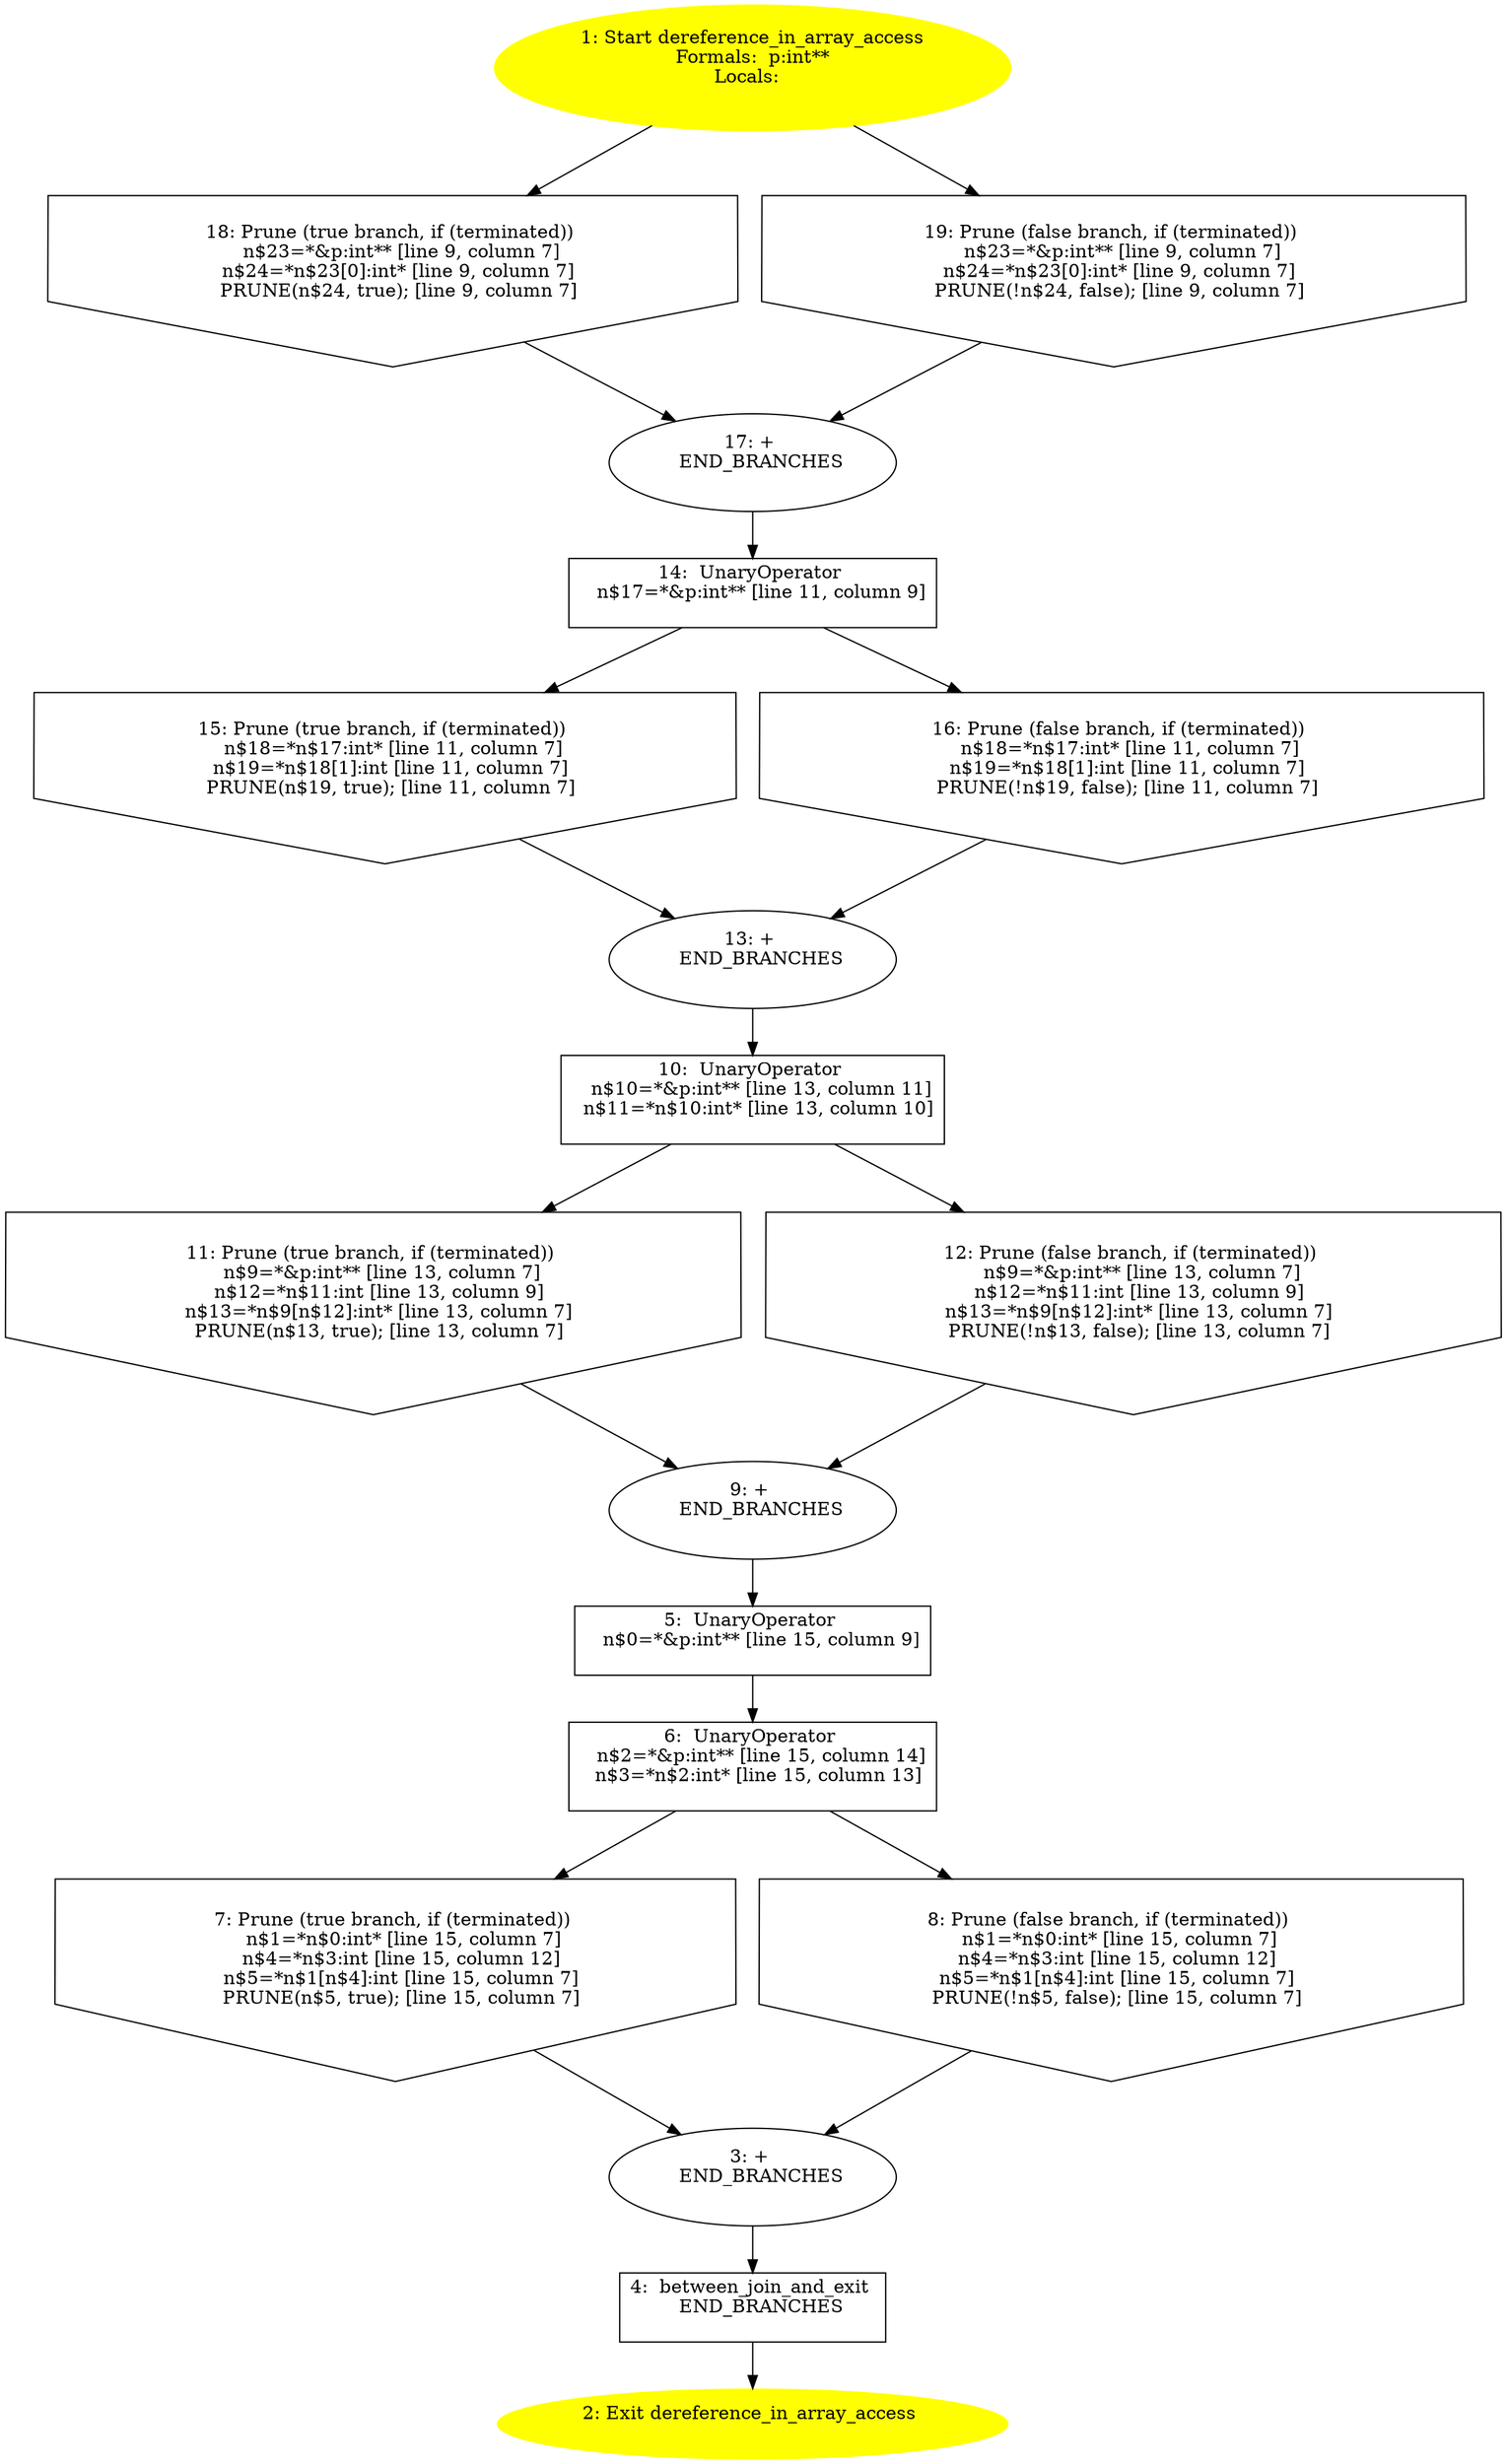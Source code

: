 /* @generated */
digraph cfg {
"dereference_in_array_access.d3133bf0c1bc1100_1" [label="1: Start dereference_in_array_access\nFormals:  p:int**\nLocals:  \n  " color=yellow style=filled]
	

	 "dereference_in_array_access.d3133bf0c1bc1100_1" -> "dereference_in_array_access.d3133bf0c1bc1100_18" ;
	 "dereference_in_array_access.d3133bf0c1bc1100_1" -> "dereference_in_array_access.d3133bf0c1bc1100_19" ;
"dereference_in_array_access.d3133bf0c1bc1100_2" [label="2: Exit dereference_in_array_access \n  " color=yellow style=filled]
	

"dereference_in_array_access.d3133bf0c1bc1100_3" [label="3: + \n   END_BRANCHES\n " ]
	

	 "dereference_in_array_access.d3133bf0c1bc1100_3" -> "dereference_in_array_access.d3133bf0c1bc1100_4" ;
"dereference_in_array_access.d3133bf0c1bc1100_4" [label="4:  between_join_and_exit \n   END_BRANCHES\n " shape="box"]
	

	 "dereference_in_array_access.d3133bf0c1bc1100_4" -> "dereference_in_array_access.d3133bf0c1bc1100_2" ;
"dereference_in_array_access.d3133bf0c1bc1100_5" [label="5:  UnaryOperator \n   n$0=*&p:int** [line 15, column 9]\n " shape="box"]
	

	 "dereference_in_array_access.d3133bf0c1bc1100_5" -> "dereference_in_array_access.d3133bf0c1bc1100_6" ;
"dereference_in_array_access.d3133bf0c1bc1100_6" [label="6:  UnaryOperator \n   n$2=*&p:int** [line 15, column 14]\n  n$3=*n$2:int* [line 15, column 13]\n " shape="box"]
	

	 "dereference_in_array_access.d3133bf0c1bc1100_6" -> "dereference_in_array_access.d3133bf0c1bc1100_7" ;
	 "dereference_in_array_access.d3133bf0c1bc1100_6" -> "dereference_in_array_access.d3133bf0c1bc1100_8" ;
"dereference_in_array_access.d3133bf0c1bc1100_7" [label="7: Prune (true branch, if (terminated)) \n   n$1=*n$0:int* [line 15, column 7]\n  n$4=*n$3:int [line 15, column 12]\n  n$5=*n$1[n$4]:int [line 15, column 7]\n  PRUNE(n$5, true); [line 15, column 7]\n " shape="invhouse"]
	

	 "dereference_in_array_access.d3133bf0c1bc1100_7" -> "dereference_in_array_access.d3133bf0c1bc1100_3" ;
"dereference_in_array_access.d3133bf0c1bc1100_8" [label="8: Prune (false branch, if (terminated)) \n   n$1=*n$0:int* [line 15, column 7]\n  n$4=*n$3:int [line 15, column 12]\n  n$5=*n$1[n$4]:int [line 15, column 7]\n  PRUNE(!n$5, false); [line 15, column 7]\n " shape="invhouse"]
	

	 "dereference_in_array_access.d3133bf0c1bc1100_8" -> "dereference_in_array_access.d3133bf0c1bc1100_3" ;
"dereference_in_array_access.d3133bf0c1bc1100_9" [label="9: + \n   END_BRANCHES\n " ]
	

	 "dereference_in_array_access.d3133bf0c1bc1100_9" -> "dereference_in_array_access.d3133bf0c1bc1100_5" ;
"dereference_in_array_access.d3133bf0c1bc1100_10" [label="10:  UnaryOperator \n   n$10=*&p:int** [line 13, column 11]\n  n$11=*n$10:int* [line 13, column 10]\n " shape="box"]
	

	 "dereference_in_array_access.d3133bf0c1bc1100_10" -> "dereference_in_array_access.d3133bf0c1bc1100_11" ;
	 "dereference_in_array_access.d3133bf0c1bc1100_10" -> "dereference_in_array_access.d3133bf0c1bc1100_12" ;
"dereference_in_array_access.d3133bf0c1bc1100_11" [label="11: Prune (true branch, if (terminated)) \n   n$9=*&p:int** [line 13, column 7]\n  n$12=*n$11:int [line 13, column 9]\n  n$13=*n$9[n$12]:int* [line 13, column 7]\n  PRUNE(n$13, true); [line 13, column 7]\n " shape="invhouse"]
	

	 "dereference_in_array_access.d3133bf0c1bc1100_11" -> "dereference_in_array_access.d3133bf0c1bc1100_9" ;
"dereference_in_array_access.d3133bf0c1bc1100_12" [label="12: Prune (false branch, if (terminated)) \n   n$9=*&p:int** [line 13, column 7]\n  n$12=*n$11:int [line 13, column 9]\n  n$13=*n$9[n$12]:int* [line 13, column 7]\n  PRUNE(!n$13, false); [line 13, column 7]\n " shape="invhouse"]
	

	 "dereference_in_array_access.d3133bf0c1bc1100_12" -> "dereference_in_array_access.d3133bf0c1bc1100_9" ;
"dereference_in_array_access.d3133bf0c1bc1100_13" [label="13: + \n   END_BRANCHES\n " ]
	

	 "dereference_in_array_access.d3133bf0c1bc1100_13" -> "dereference_in_array_access.d3133bf0c1bc1100_10" ;
"dereference_in_array_access.d3133bf0c1bc1100_14" [label="14:  UnaryOperator \n   n$17=*&p:int** [line 11, column 9]\n " shape="box"]
	

	 "dereference_in_array_access.d3133bf0c1bc1100_14" -> "dereference_in_array_access.d3133bf0c1bc1100_15" ;
	 "dereference_in_array_access.d3133bf0c1bc1100_14" -> "dereference_in_array_access.d3133bf0c1bc1100_16" ;
"dereference_in_array_access.d3133bf0c1bc1100_15" [label="15: Prune (true branch, if (terminated)) \n   n$18=*n$17:int* [line 11, column 7]\n  n$19=*n$18[1]:int [line 11, column 7]\n  PRUNE(n$19, true); [line 11, column 7]\n " shape="invhouse"]
	

	 "dereference_in_array_access.d3133bf0c1bc1100_15" -> "dereference_in_array_access.d3133bf0c1bc1100_13" ;
"dereference_in_array_access.d3133bf0c1bc1100_16" [label="16: Prune (false branch, if (terminated)) \n   n$18=*n$17:int* [line 11, column 7]\n  n$19=*n$18[1]:int [line 11, column 7]\n  PRUNE(!n$19, false); [line 11, column 7]\n " shape="invhouse"]
	

	 "dereference_in_array_access.d3133bf0c1bc1100_16" -> "dereference_in_array_access.d3133bf0c1bc1100_13" ;
"dereference_in_array_access.d3133bf0c1bc1100_17" [label="17: + \n   END_BRANCHES\n " ]
	

	 "dereference_in_array_access.d3133bf0c1bc1100_17" -> "dereference_in_array_access.d3133bf0c1bc1100_14" ;
"dereference_in_array_access.d3133bf0c1bc1100_18" [label="18: Prune (true branch, if (terminated)) \n   n$23=*&p:int** [line 9, column 7]\n  n$24=*n$23[0]:int* [line 9, column 7]\n  PRUNE(n$24, true); [line 9, column 7]\n " shape="invhouse"]
	

	 "dereference_in_array_access.d3133bf0c1bc1100_18" -> "dereference_in_array_access.d3133bf0c1bc1100_17" ;
"dereference_in_array_access.d3133bf0c1bc1100_19" [label="19: Prune (false branch, if (terminated)) \n   n$23=*&p:int** [line 9, column 7]\n  n$24=*n$23[0]:int* [line 9, column 7]\n  PRUNE(!n$24, false); [line 9, column 7]\n " shape="invhouse"]
	

	 "dereference_in_array_access.d3133bf0c1bc1100_19" -> "dereference_in_array_access.d3133bf0c1bc1100_17" ;
}
